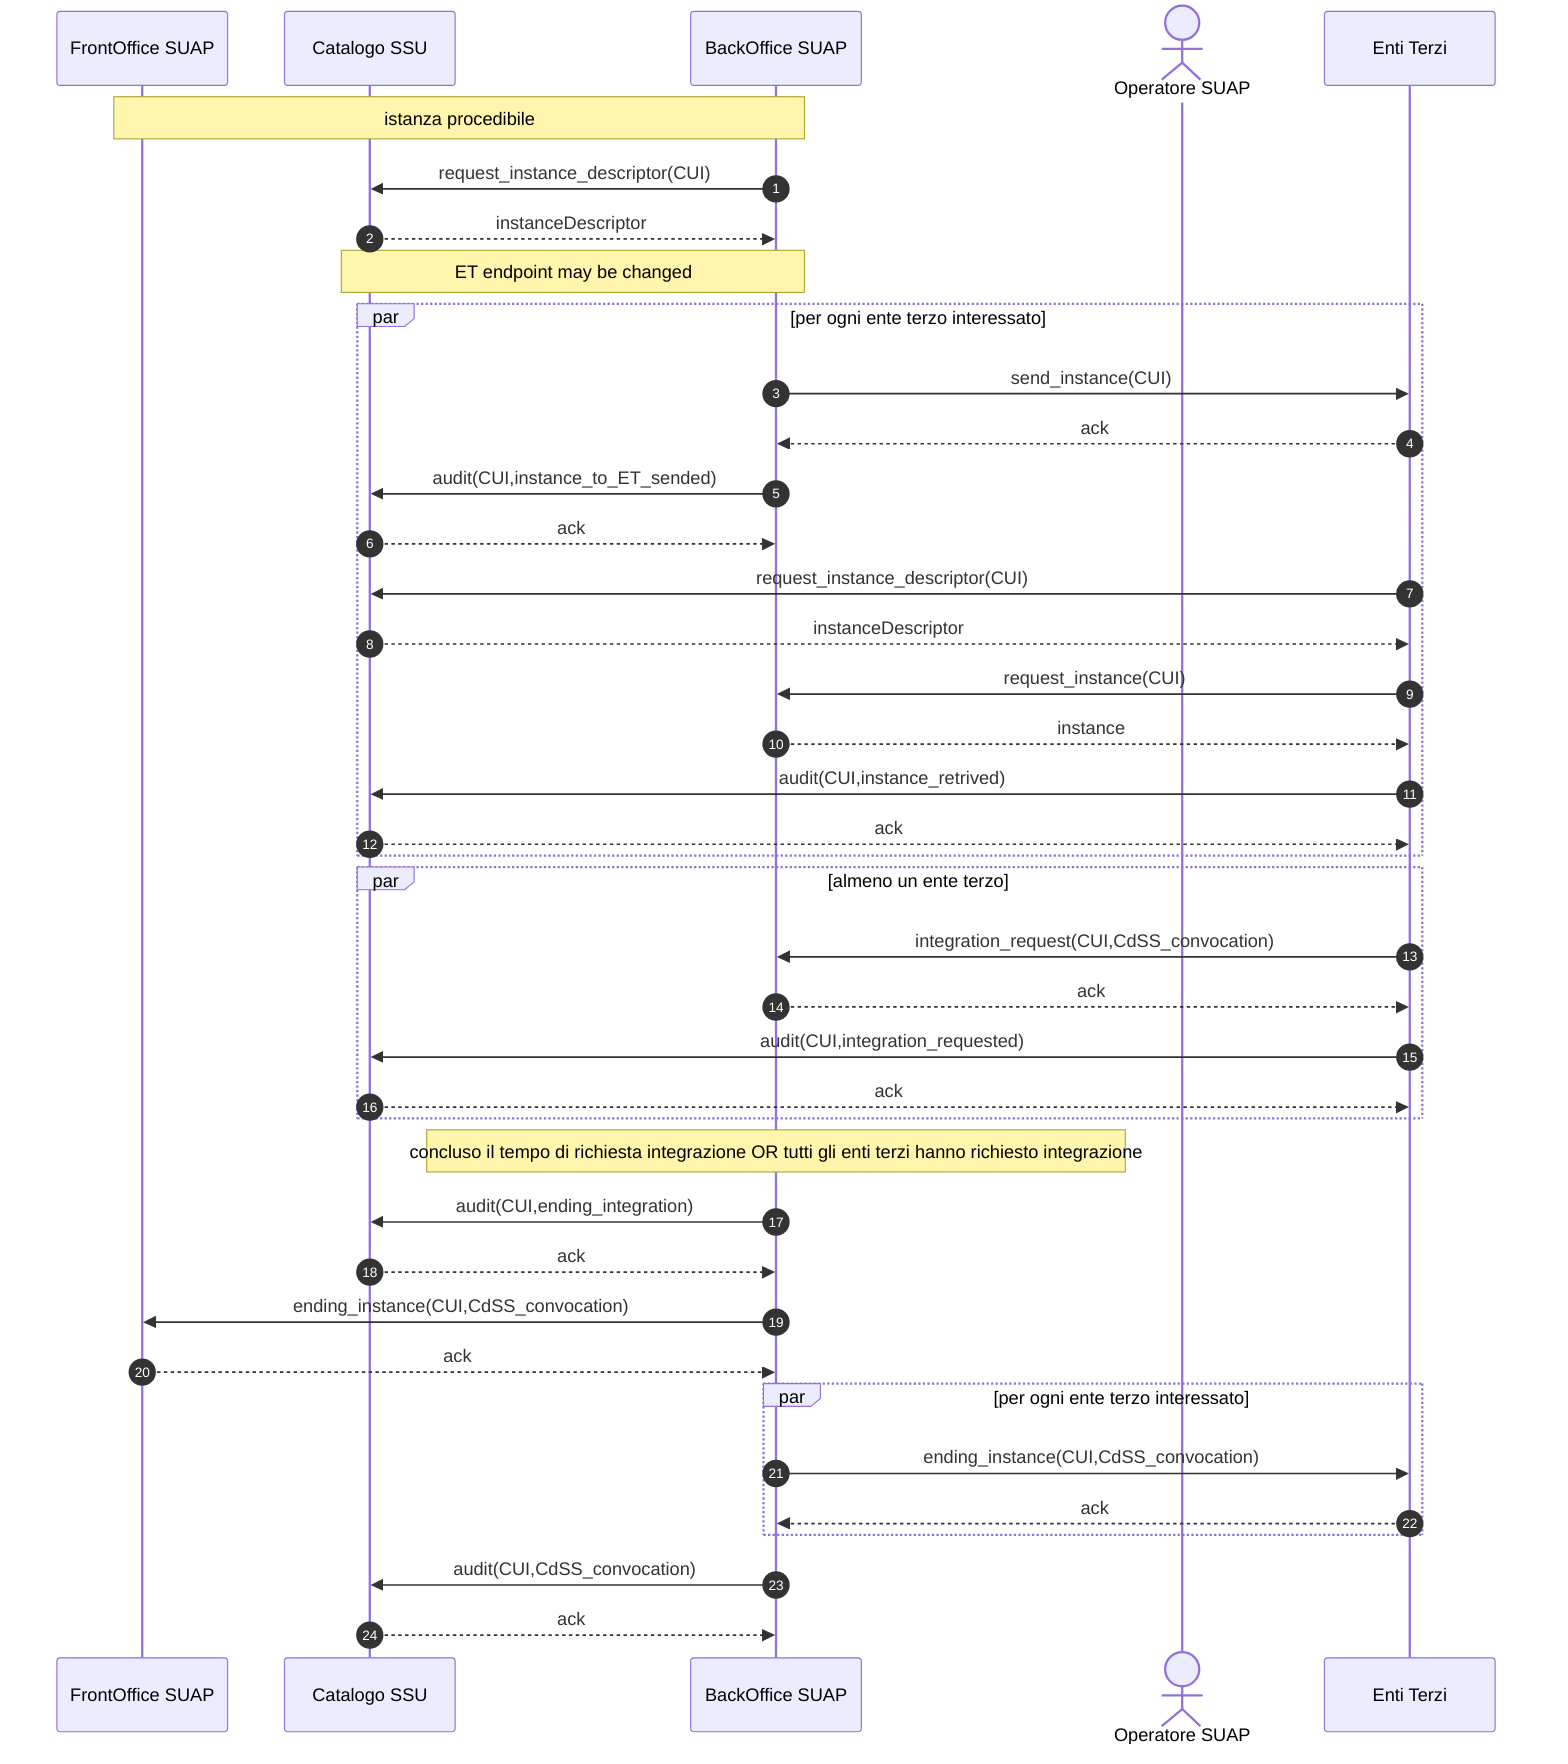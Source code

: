 sequenceDiagram
    autonumber
       
    participant F as FrontOffice SUAP
    participant C as Catalogo SSU    
    participant B as BackOffice SUAP    
    actor O as Operatore SUAP    
    participant E as Enti Terzi    
   
    Note over F,B: istanza procedibile
    B ->> C: request_instance_descriptor(CUI)
    C -->> B: instanceDescriptor
    Note over C,B: ET endpoint may be changed
    
    par per ogni ente terzo interessato        
        B ->> E: send_instance(CUI)
        E -->> B: ack
        B ->> C: audit(CUI,instance_to_ET_sended)
        C -->> B: ack
        E ->> C: request_instance_descriptor(CUI)
        C -->> E: instanceDescriptor
        E ->> B: request_instance(CUI)
        B -->> E: instance
        E ->> C: audit(CUI,instance_retrived)
        C -->> E: ack
    end
        
    par almeno un ente terzo
        E ->> B: integration_request(CUI,CdSS_convocation)
        B -->> E: ack   
        E ->> C: audit(CUI,integration_requested)
        C -->> E: ack    		
    end

    
    Note over B: concluso il tempo di richiesta integrazione OR tutti gli enti terzi hanno richiesto integrazione
    B ->> C: audit(CUI,ending_integration)
    C -->> B: ack
 
    B ->> F: ending_instance(CUI,CdSS_convocation)
    F -->> B: ack            
    par per ogni ente terzo interessato
        B ->> E: ending_instance(CUI,CdSS_convocation)
        E -->> B: ack
    end
    B ->> C: audit(CUI,CdSS_convocation)
    C -->> B: ack
